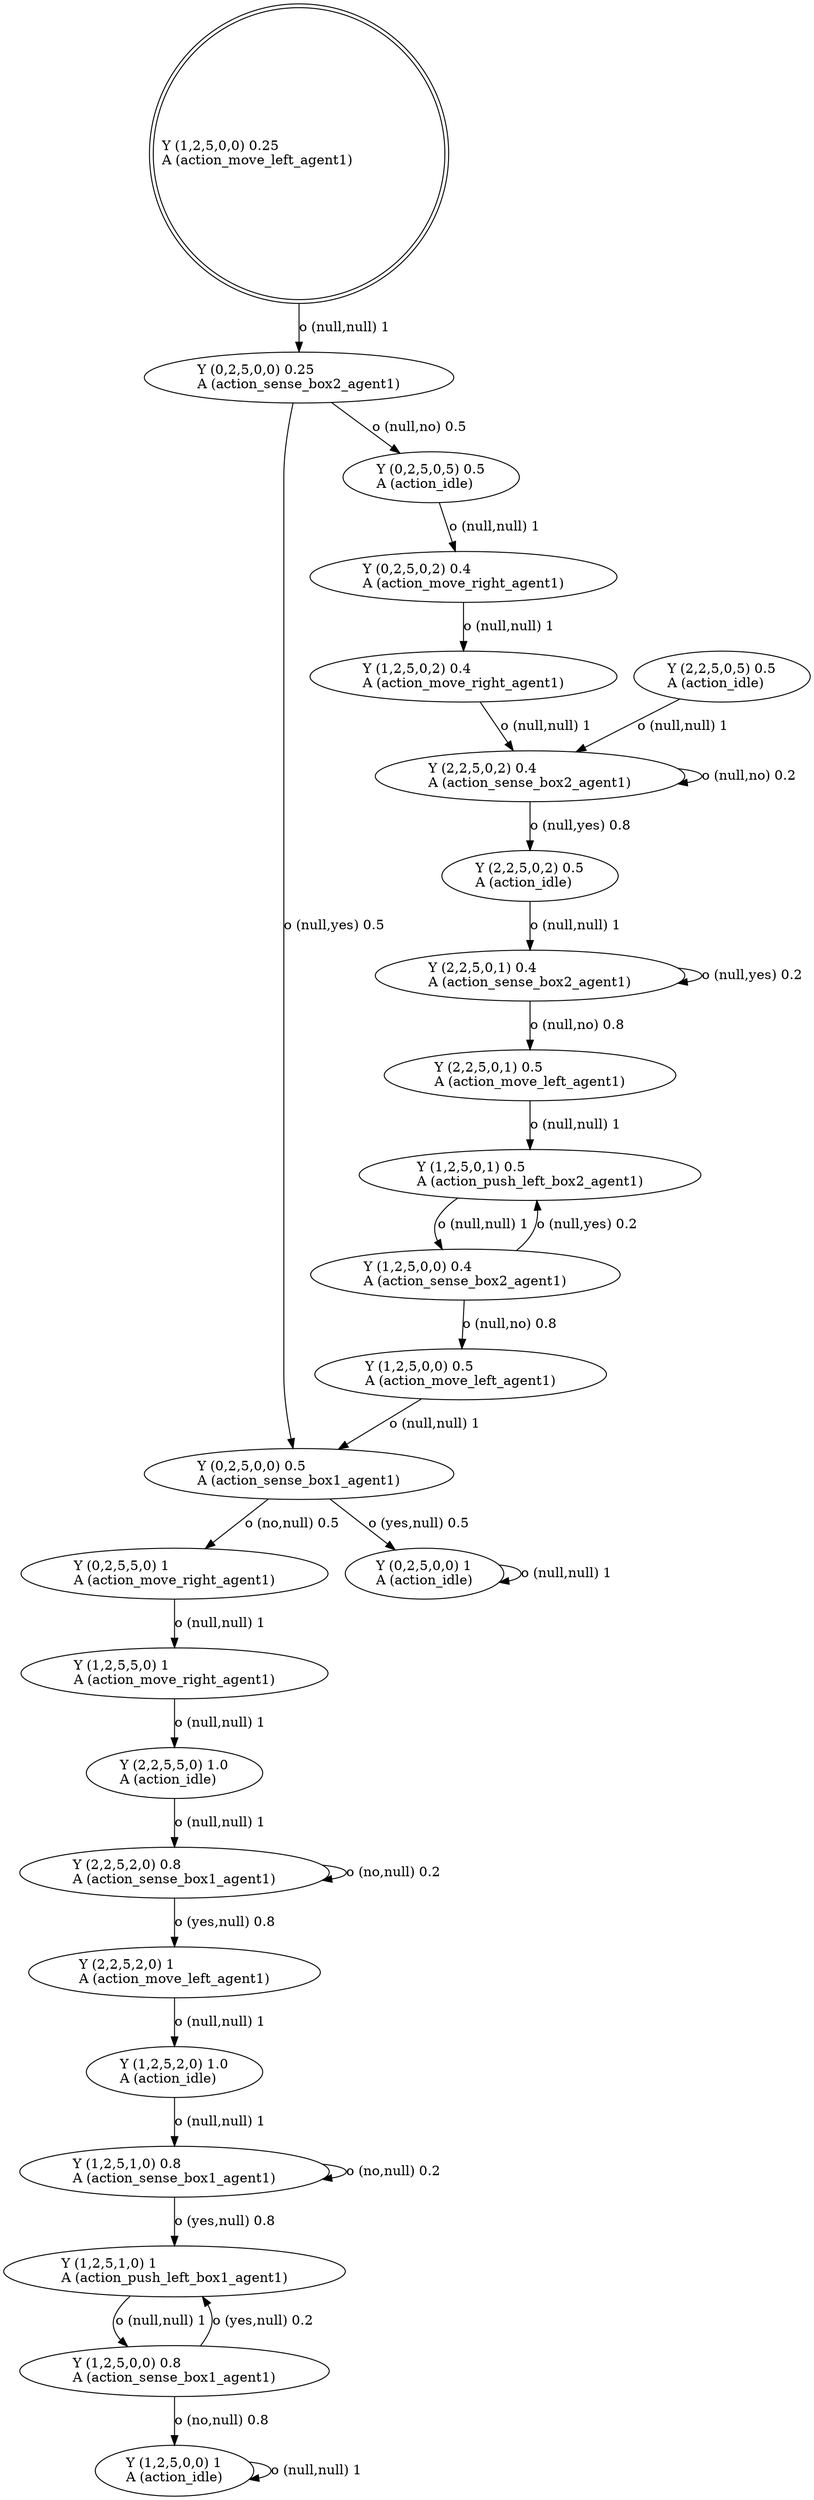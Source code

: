 digraph "G" {
root [label="Y (1,2,5,0,0) 0.25\lA (action_move_left_agent1)\l", labeljust="l", shape=doublecircle];
x0row4 [label="Y (0,2,5,0,0) 0.25\lA (action_sense_box2_agent1)\l"];
x0row13 [label="Y (0,2,5,0,0) 0.5\lA (action_sense_box1_agent1)\l"];
x0row14 [label="Y (0,2,5,0,5) 0.5\lA (action_idle)\l"];
x0row46 [label="Y (2,2,5,5,0) 1.0\lA (action_idle)\l"];
x0row39 [label="Y (1,2,5,5,0) 1\lA (action_move_right_agent1)\l"];
x0row51 [label="Y (2,2,5,2,0) 0.8\lA (action_sense_box1_agent1)\l"];
x0row61 [label="Y (2,2,5,2,0) 1\lA (action_move_left_agent1)\l"];
x0row32 [label="Y (1,2,5,0,0) 1\lA (action_idle)\l"];
x0row27 [label="Y (0,2,5,5,0) 1\lA (action_move_right_agent1)\l"];
x0row26 [label="Y (0,2,5,0,0) 1\lA (action_idle)\l"];
x0row24 [label="Y (1,2,5,0,0) 0.5\lA (action_move_left_agent1)\l"];
x0row67 [label="Y (1,2,5,2,0) 1.0\lA (action_idle)\l"];
x0row134 [label="Y (2,2,5,0,2) 0.4\lA (action_sense_box2_agent1)\l"];
x0row116 [label="Y (0,2,5,0,2) 0.4\lA (action_move_right_agent1)\l"];
x0row88 [label="Y (1,2,5,0,0) 0.8\lA (action_sense_box1_agent1)\l"];
x0row83 [label="Y (1,2,5,1,0) 1\lA (action_push_left_box1_agent1)\l"];
x0row143 [label="Y (2,2,5,0,2) 0.5\lA (action_idle)\l"];
x0row144 [label="Y (2,2,5,0,5) 0.5\lA (action_idle)\l"];
x0row123 [label="Y (1,2,5,0,2) 0.4\lA (action_move_right_agent1)\l"];
x0row75 [label="Y (1,2,5,1,0) 0.8\lA (action_sense_box1_agent1)\l"];
x0row174 [label="Y (1,2,5,0,0) 0.4\lA (action_sense_box2_agent1)\l"];
x0row169 [label="Y (1,2,5,0,1) 0.5\lA (action_push_left_box2_agent1)\l"];
x0row162 [label="Y (2,2,5,0,1) 0.5\lA (action_move_left_agent1)\l"];
x0row150 [label="Y (2,2,5,0,1) 0.4\lA (action_sense_box2_agent1)\l"];
root -> x0row4  [key=0, label="o (null,null) 1\l"];
x0row4 -> x0row13  [key=0, label="o (null,yes) 0.5\l"];
x0row4 -> x0row14  [key=0, label="o (null,no) 0.5\l"];
x0row13 -> x0row26  [key=0, label="o (yes,null) 0.5\l"];
x0row13 -> x0row27  [key=0, label="o (no,null) 0.5\l"];
x0row14 -> x0row116  [key=0, label="o (null,null) 1\l"];
x0row46 -> x0row51  [key=0, label="o (null,null) 1\l"];
x0row39 -> x0row46  [key=0, label="o (null,null) 1\l"];
x0row51 -> x0row61  [key=0, label="o (yes,null) 0.8\l"];
x0row51 -> x0row51  [key=0, label="o (no,null) 0.2\l"];
x0row61 -> x0row67  [key=0, label="o (null,null) 1\l"];
x0row32 -> x0row32  [key=0, label="o (null,null) 1\l"];
x0row27 -> x0row39  [key=0, label="o (null,null) 1\l"];
x0row26 -> x0row26  [key=0, label="o (null,null) 1\l"];
x0row24 -> x0row13  [key=0, label="o (null,null) 1\l"];
x0row67 -> x0row75  [key=0, label="o (null,null) 1\l"];
x0row134 -> x0row143  [key=0, label="o (null,yes) 0.8\l"];
x0row134 -> x0row134  [key=0, label="o (null,no) 0.2\l"];
x0row116 -> x0row123  [key=0, label="o (null,null) 1\l"];
x0row88 -> x0row83  [key=0, label="o (yes,null) 0.2\l"];
x0row88 -> x0row32  [key=0, label="o (no,null) 0.8\l"];
x0row83 -> x0row88  [key=0, label="o (null,null) 1\l"];
x0row143 -> x0row150  [key=0, label="o (null,null) 1\l"];
x0row144 -> x0row134  [key=0, label="o (null,null) 1\l"];
x0row123 -> x0row134  [key=0, label="o (null,null) 1\l"];
x0row75 -> x0row83  [key=0, label="o (yes,null) 0.8\l"];
x0row75 -> x0row75  [key=0, label="o (no,null) 0.2\l"];
x0row174 -> x0row169  [key=0, label="o (null,yes) 0.2\l"];
x0row174 -> x0row24  [key=0, label="o (null,no) 0.8\l"];
x0row169 -> x0row174  [key=0, label="o (null,null) 1\l"];
x0row162 -> x0row169  [key=0, label="o (null,null) 1\l"];
x0row150 -> x0row162  [key=0, label="o (null,no) 0.8\l"];
x0row150 -> x0row150  [key=0, label="o (null,yes) 0.2\l"];
}
